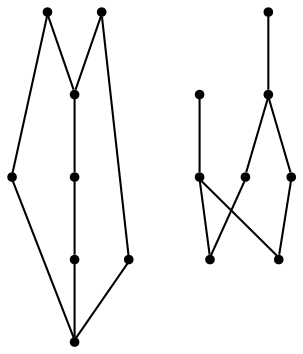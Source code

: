 graph {
  node [shape=point,comment="{\"directed\":false,\"doi\":\"10.1007/3-540-45848-4_32 \",\"figure\":\"3\"}"]

  v0 [pos="1913.2082939147951,1093.6510880788169"]
  v1 [pos="1913.208293914795,1426.4010270436606"]
  v2 [pos="1893.2083447774253,952.6509761810303"]
  v3 [pos="1893.2083447774253,1295.4010168711345"]
  v4 [pos="1872.9582786560059,1033.1510066986084"]
  v5 [pos="1872.958278656006,1376.0261694590251"]
  v6 [pos="1731.708304087321,1256.1510880788169"]
  v7 [pos="1711.4583651224773,912.6510779062908"]
  v8 [pos="1228.9582888285322,750.9010473887126"]
  v9 [pos="1226.7083803812664,1194.6510473887126"]
  v10 [pos="1150.2083142598472,1074.0259965260825"]
  v11 [pos="1149.0833600362143,1477.4009863535564"]
  v12 [pos="1027.4583657582602,1377.026128768921"]
  v13 [pos="986.9583606719971,933.9009761810303"]
  v14 [pos="845.7083225250244,1214.4010066986084"]
  v15 [pos="805.4583072662354,772.1510728200276"]

  v1 -- v0 [id="-4",pos="1913.208293914795,1426.4010270436606 1913.2082939147951,1093.6510880788169 1913.2082939147951,1093.6510880788169 1913.2082939147951,1093.6510880788169"]
  v3 -- v2 [id="-9",pos="1893.2083447774253,1295.4010168711345 1893.2083447774253,952.6509761810303 1893.2083447774253,952.6509761810303 1893.2083447774253,952.6509761810303"]
  v5 -- v4 [id="-12",pos="1872.958278656006,1376.0261694590251 1872.9582786560059,1033.1510066986084 1872.9582786560059,1033.1510066986084 1872.9582786560059,1033.1510066986084"]
  v2 -- v7 [id="-16",pos="1893.2083447774253,952.6509761810303 1792.3166910807292,932.4259599049888 1792.3166910807292,932.4259599049888 1792.3166910807292,932.4259599049888 1711.4583651224773,912.6510779062908 1711.4583651224773,912.6510779062908 1711.4583651224773,912.6510779062908"]
  v4 -- v7 [id="-17",pos="1872.9582786560059,1033.1510066986084 1792.3166910807292,952.5926113128662 1792.3166910807292,952.5926113128662 1792.3166910807292,952.5926113128662 1711.4583651224773,912.6510779062908 1711.4583651224773,912.6510779062908 1711.4583651224773,912.6510779062908"]
  v0 -- v7 [id="-18",pos="1913.2082939147951,1093.6510880788169 1792.3166910807292,972.7550665537517 1792.3166910807292,972.7550665537517 1792.3166910807292,972.7550665537517 1711.4583651224773,912.6510779062908 1711.4583651224773,912.6510779062908 1711.4583651224773,912.6510779062908"]
  v3 -- v6 [id="-19",pos="1893.2083447774253,1295.4010168711345 1792.3166910807292,1275.2134482065837 1792.3166910807292,1275.2134482065837 1792.3166910807292,1275.2134482065837 1731.708304087321,1256.1510880788169 1731.708304087321,1256.1510880788169 1731.708304087321,1256.1510880788169"]
  v5 -- v6 [id="-22",pos="1872.958278656006,1376.0261694590251 1792.3166910807292,1295.3800996144614 1792.3166910807292,1295.3800996144614 1792.3166910807292,1295.3800996144614 1731.708304087321,1256.1510880788169 1731.708304087321,1256.1510880788169 1731.708304087321,1256.1510880788169"]
  v6 -- v1 [id="-29",pos="1731.708304087321,1256.1510880788169 1913.208293914795,1426.4010270436606 1913.208293914795,1426.4010270436606 1913.208293914795,1426.4010270436606"]
  v14 -- v12 [id="-54",pos="845.7083225250244,1214.4010066986084 886.2124760945638,1235.2928320566814 886.2124760945638,1235.2928320566814 886.2124760945638,1235.2928320566814 1027.4583657582602,1377.026128768921 1027.4583657582602,1377.026128768921 1027.4583657582602,1377.026128768921"]
  v15 -- v13 [id="-64",pos="805.4583072662354,772.1510728200276 845.8833058675131,792.2176520029705 845.8833058675131,792.2176520029705 845.8833058675131,792.2176520029705 986.9583606719971,933.9009761810303 986.9583606719971,933.9009761810303 986.9583606719971,933.9009761810303"]
  v13 -- v8 [id="-77",pos="986.9583606719971,933.9009761810303 1168.5084025065105,792.2176520029705 1168.5084025065105,792.2176520029705 1168.5084025065105,792.2176520029705 1228.9582888285322,750.9010473887126 1228.9582888285322,750.9010473887126 1228.9582888285322,750.9010473887126"]
  v13 -- v10 [id="-81",pos="986.9583606719971,933.9009761810303 1028.1000137329102,952.7926286061606 1028.1000137329102,952.7926286061606 1028.1000137329102,952.7926286061606 1150.2083142598472,1074.0259965260825 1150.2083142598472,1074.0259965260825 1150.2083142598472,1074.0259965260825"]
  v12 -- v11 [id="-91",pos="1027.4583657582602,1377.026128768921 1149.0833600362143,1477.4009863535564 1149.0833600362143,1477.4009863535564 1149.0833600362143,1477.4009863535564"]
  v12 -- v9 [id="-94",pos="1027.4583657582602,1377.026128768921 1169.11252339681,1233.947006861369 1169.11252339681,1233.947006861369 1169.11252339681,1233.947006861369 1226.7083803812664,1194.6510473887126 1226.7083803812664,1194.6510473887126 1226.7083803812664,1194.6510473887126"]
  v11 -- v10 [id="-105",pos="1149.0833600362143,1477.4009863535564 1150.2083142598472,1074.0259965260825 1150.2083142598472,1074.0259965260825 1150.2083142598472,1074.0259965260825"]
  v9 -- v8 [id="-114",pos="1226.7083803812664,1194.6510473887126 1228.9582888285322,750.9010473887126 1228.9582888285322,750.9010473887126 1228.9582888285322,750.9010473887126"]
}